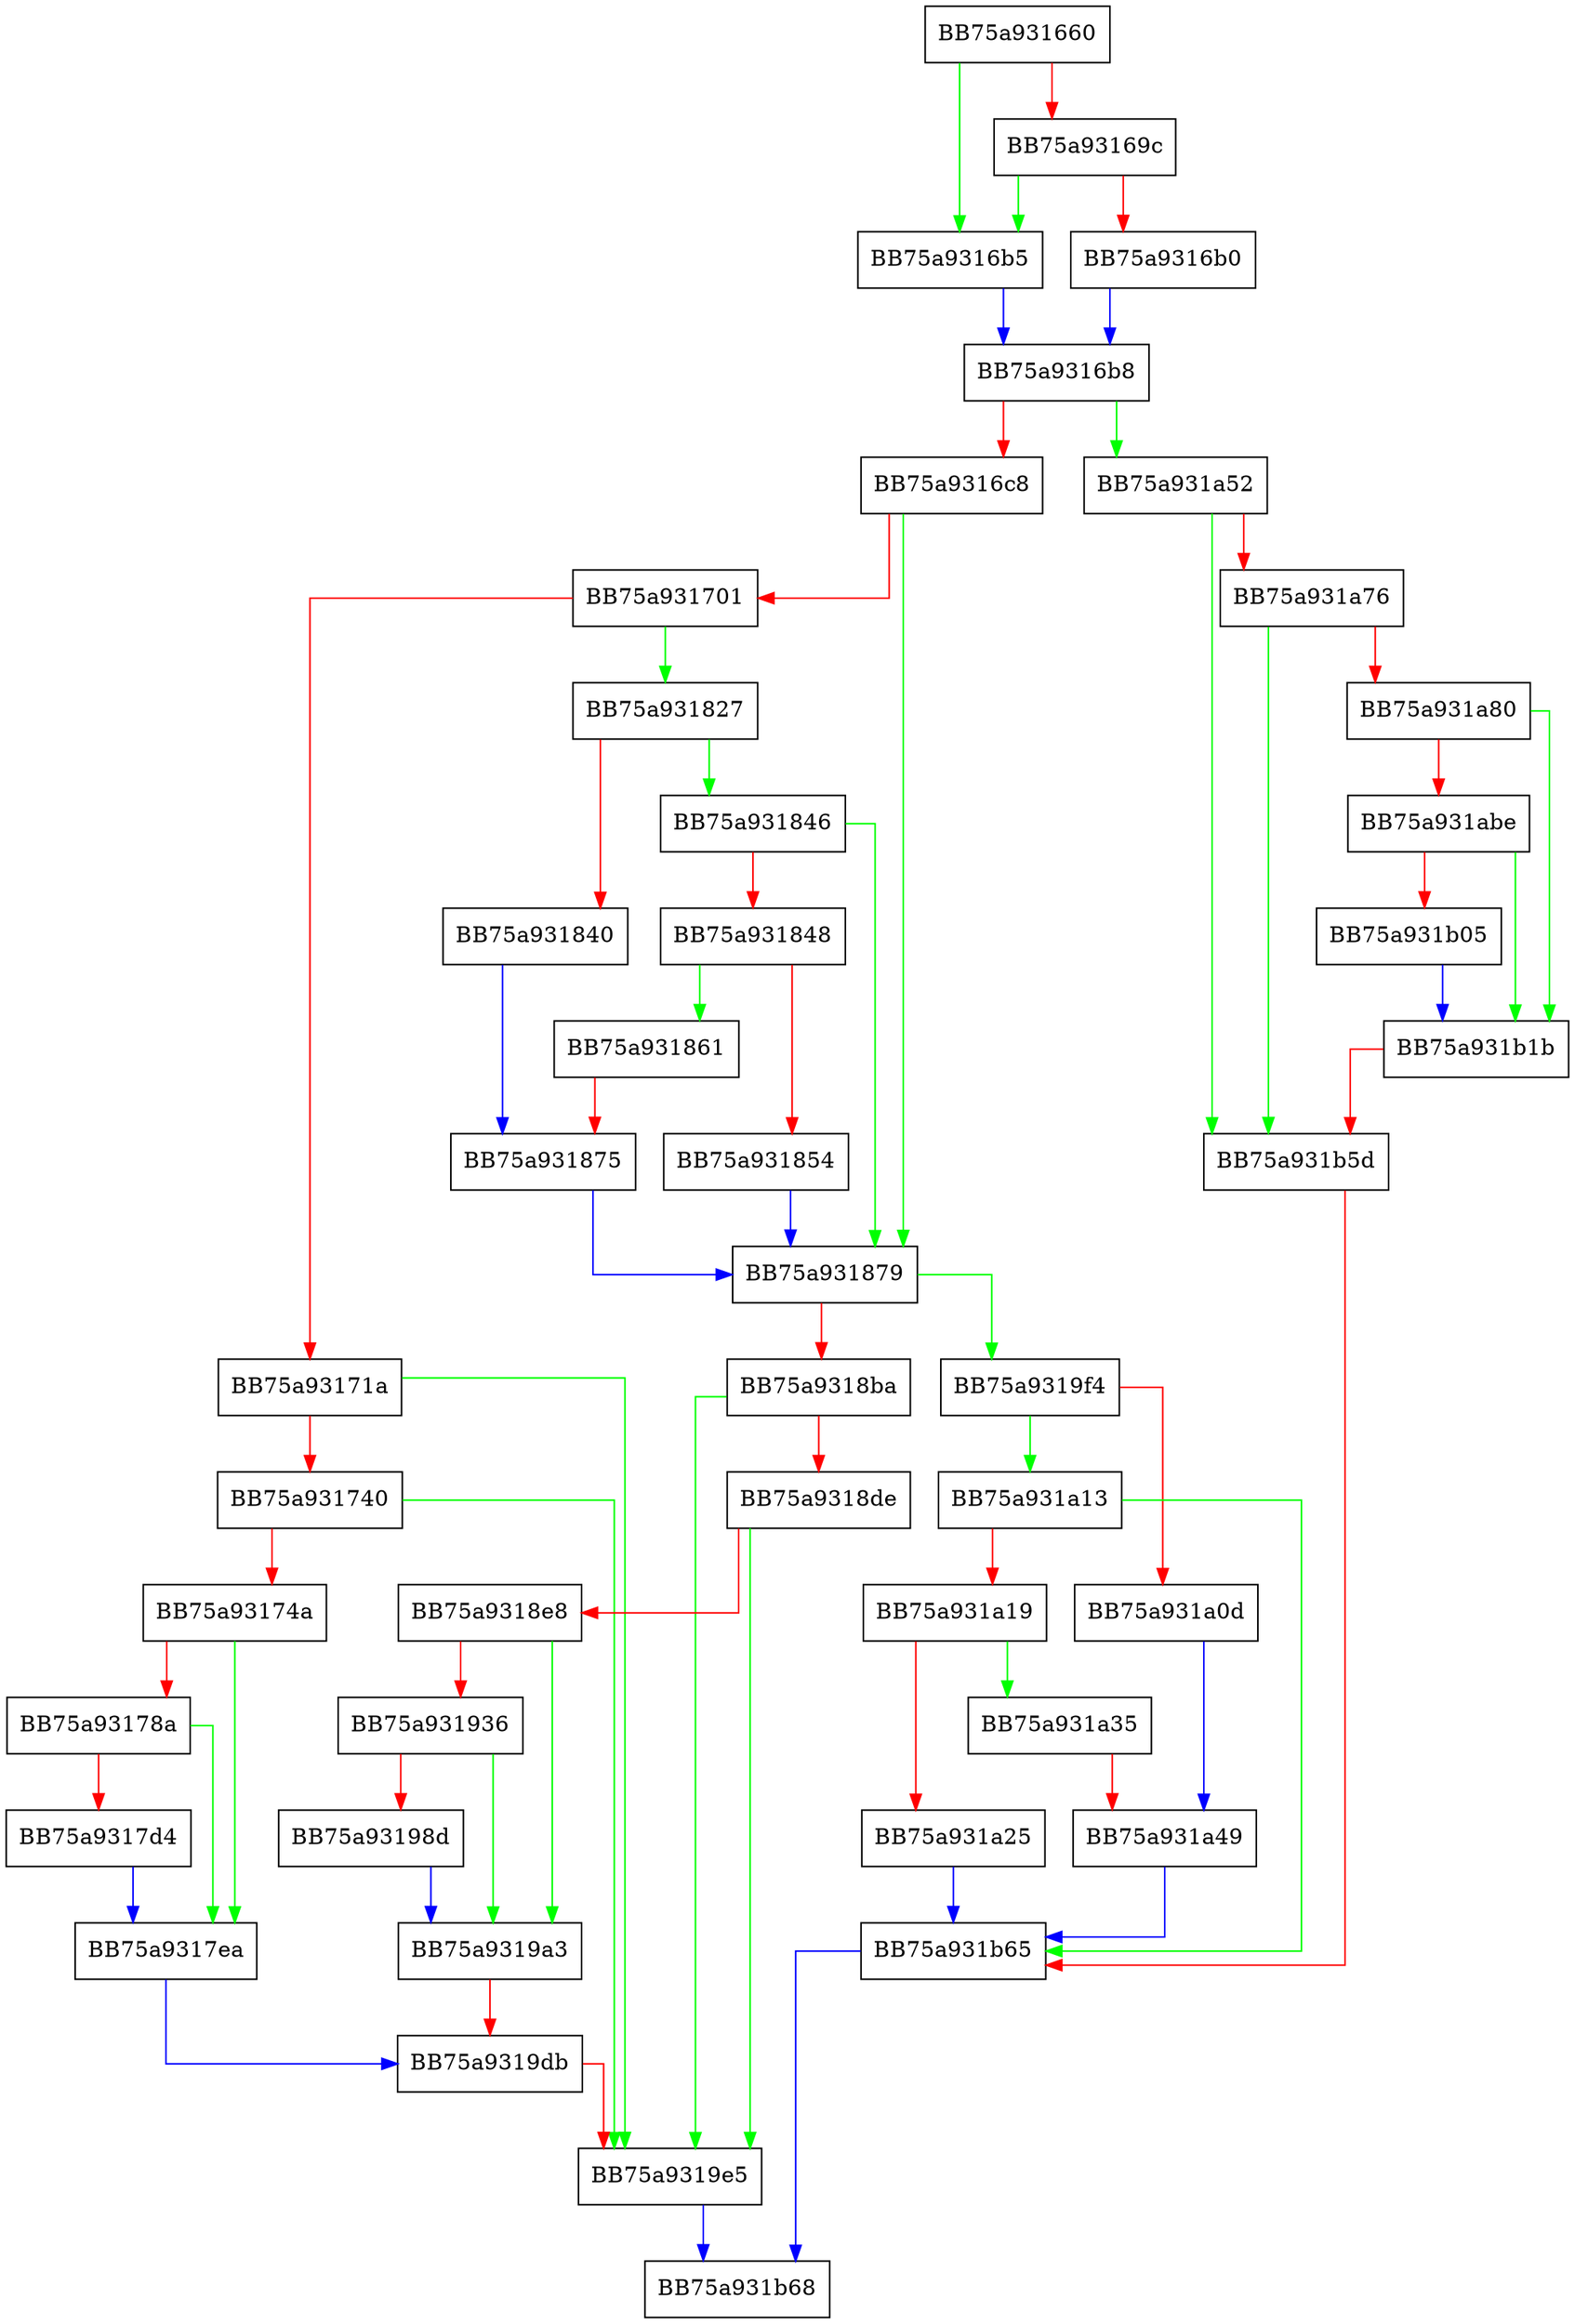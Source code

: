 digraph compress_data {
  node [shape="box"];
  graph [splines=ortho];
  BB75a931660 -> BB75a9316b5 [color="green"];
  BB75a931660 -> BB75a93169c [color="red"];
  BB75a93169c -> BB75a9316b5 [color="green"];
  BB75a93169c -> BB75a9316b0 [color="red"];
  BB75a9316b0 -> BB75a9316b8 [color="blue"];
  BB75a9316b5 -> BB75a9316b8 [color="blue"];
  BB75a9316b8 -> BB75a931a52 [color="green"];
  BB75a9316b8 -> BB75a9316c8 [color="red"];
  BB75a9316c8 -> BB75a931879 [color="green"];
  BB75a9316c8 -> BB75a931701 [color="red"];
  BB75a931701 -> BB75a931827 [color="green"];
  BB75a931701 -> BB75a93171a [color="red"];
  BB75a93171a -> BB75a9319e5 [color="green"];
  BB75a93171a -> BB75a931740 [color="red"];
  BB75a931740 -> BB75a9319e5 [color="green"];
  BB75a931740 -> BB75a93174a [color="red"];
  BB75a93174a -> BB75a9317ea [color="green"];
  BB75a93174a -> BB75a93178a [color="red"];
  BB75a93178a -> BB75a9317ea [color="green"];
  BB75a93178a -> BB75a9317d4 [color="red"];
  BB75a9317d4 -> BB75a9317ea [color="blue"];
  BB75a9317ea -> BB75a9319db [color="blue"];
  BB75a931827 -> BB75a931846 [color="green"];
  BB75a931827 -> BB75a931840 [color="red"];
  BB75a931840 -> BB75a931875 [color="blue"];
  BB75a931846 -> BB75a931879 [color="green"];
  BB75a931846 -> BB75a931848 [color="red"];
  BB75a931848 -> BB75a931861 [color="green"];
  BB75a931848 -> BB75a931854 [color="red"];
  BB75a931854 -> BB75a931879 [color="blue"];
  BB75a931861 -> BB75a931875 [color="red"];
  BB75a931875 -> BB75a931879 [color="blue"];
  BB75a931879 -> BB75a9319f4 [color="green"];
  BB75a931879 -> BB75a9318ba [color="red"];
  BB75a9318ba -> BB75a9319e5 [color="green"];
  BB75a9318ba -> BB75a9318de [color="red"];
  BB75a9318de -> BB75a9319e5 [color="green"];
  BB75a9318de -> BB75a9318e8 [color="red"];
  BB75a9318e8 -> BB75a9319a3 [color="green"];
  BB75a9318e8 -> BB75a931936 [color="red"];
  BB75a931936 -> BB75a9319a3 [color="green"];
  BB75a931936 -> BB75a93198d [color="red"];
  BB75a93198d -> BB75a9319a3 [color="blue"];
  BB75a9319a3 -> BB75a9319db [color="red"];
  BB75a9319db -> BB75a9319e5 [color="red"];
  BB75a9319e5 -> BB75a931b68 [color="blue"];
  BB75a9319f4 -> BB75a931a13 [color="green"];
  BB75a9319f4 -> BB75a931a0d [color="red"];
  BB75a931a0d -> BB75a931a49 [color="blue"];
  BB75a931a13 -> BB75a931b65 [color="green"];
  BB75a931a13 -> BB75a931a19 [color="red"];
  BB75a931a19 -> BB75a931a35 [color="green"];
  BB75a931a19 -> BB75a931a25 [color="red"];
  BB75a931a25 -> BB75a931b65 [color="blue"];
  BB75a931a35 -> BB75a931a49 [color="red"];
  BB75a931a49 -> BB75a931b65 [color="blue"];
  BB75a931a52 -> BB75a931b5d [color="green"];
  BB75a931a52 -> BB75a931a76 [color="red"];
  BB75a931a76 -> BB75a931b5d [color="green"];
  BB75a931a76 -> BB75a931a80 [color="red"];
  BB75a931a80 -> BB75a931b1b [color="green"];
  BB75a931a80 -> BB75a931abe [color="red"];
  BB75a931abe -> BB75a931b1b [color="green"];
  BB75a931abe -> BB75a931b05 [color="red"];
  BB75a931b05 -> BB75a931b1b [color="blue"];
  BB75a931b1b -> BB75a931b5d [color="red"];
  BB75a931b5d -> BB75a931b65 [color="red"];
  BB75a931b65 -> BB75a931b68 [color="blue"];
}